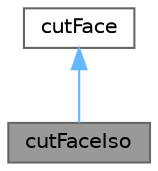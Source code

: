 digraph "cutFaceIso"
{
 // LATEX_PDF_SIZE
  bgcolor="transparent";
  edge [fontname=Helvetica,fontsize=10,labelfontname=Helvetica,labelfontsize=10];
  node [fontname=Helvetica,fontsize=10,shape=box,height=0.2,width=0.4];
  Node1 [id="Node000001",label="cutFaceIso",height=0.2,width=0.4,color="gray40", fillcolor="grey60", style="filled", fontcolor="black",tooltip="Class for cutting a face, faceI, of an fvMesh, mesh_, at its intersection with an isosurface defined ..."];
  Node2 -> Node1 [id="edge1_Node000001_Node000002",dir="back",color="steelblue1",style="solid",tooltip=" "];
  Node2 [id="Node000002",label="cutFace",height=0.2,width=0.4,color="gray40", fillcolor="white", style="filled",URL="$classFoam_1_1cutFace.html",tooltip="Base class for cutting a face, faceI, of an fvMesh, mesh_, at its intersections."];
}
